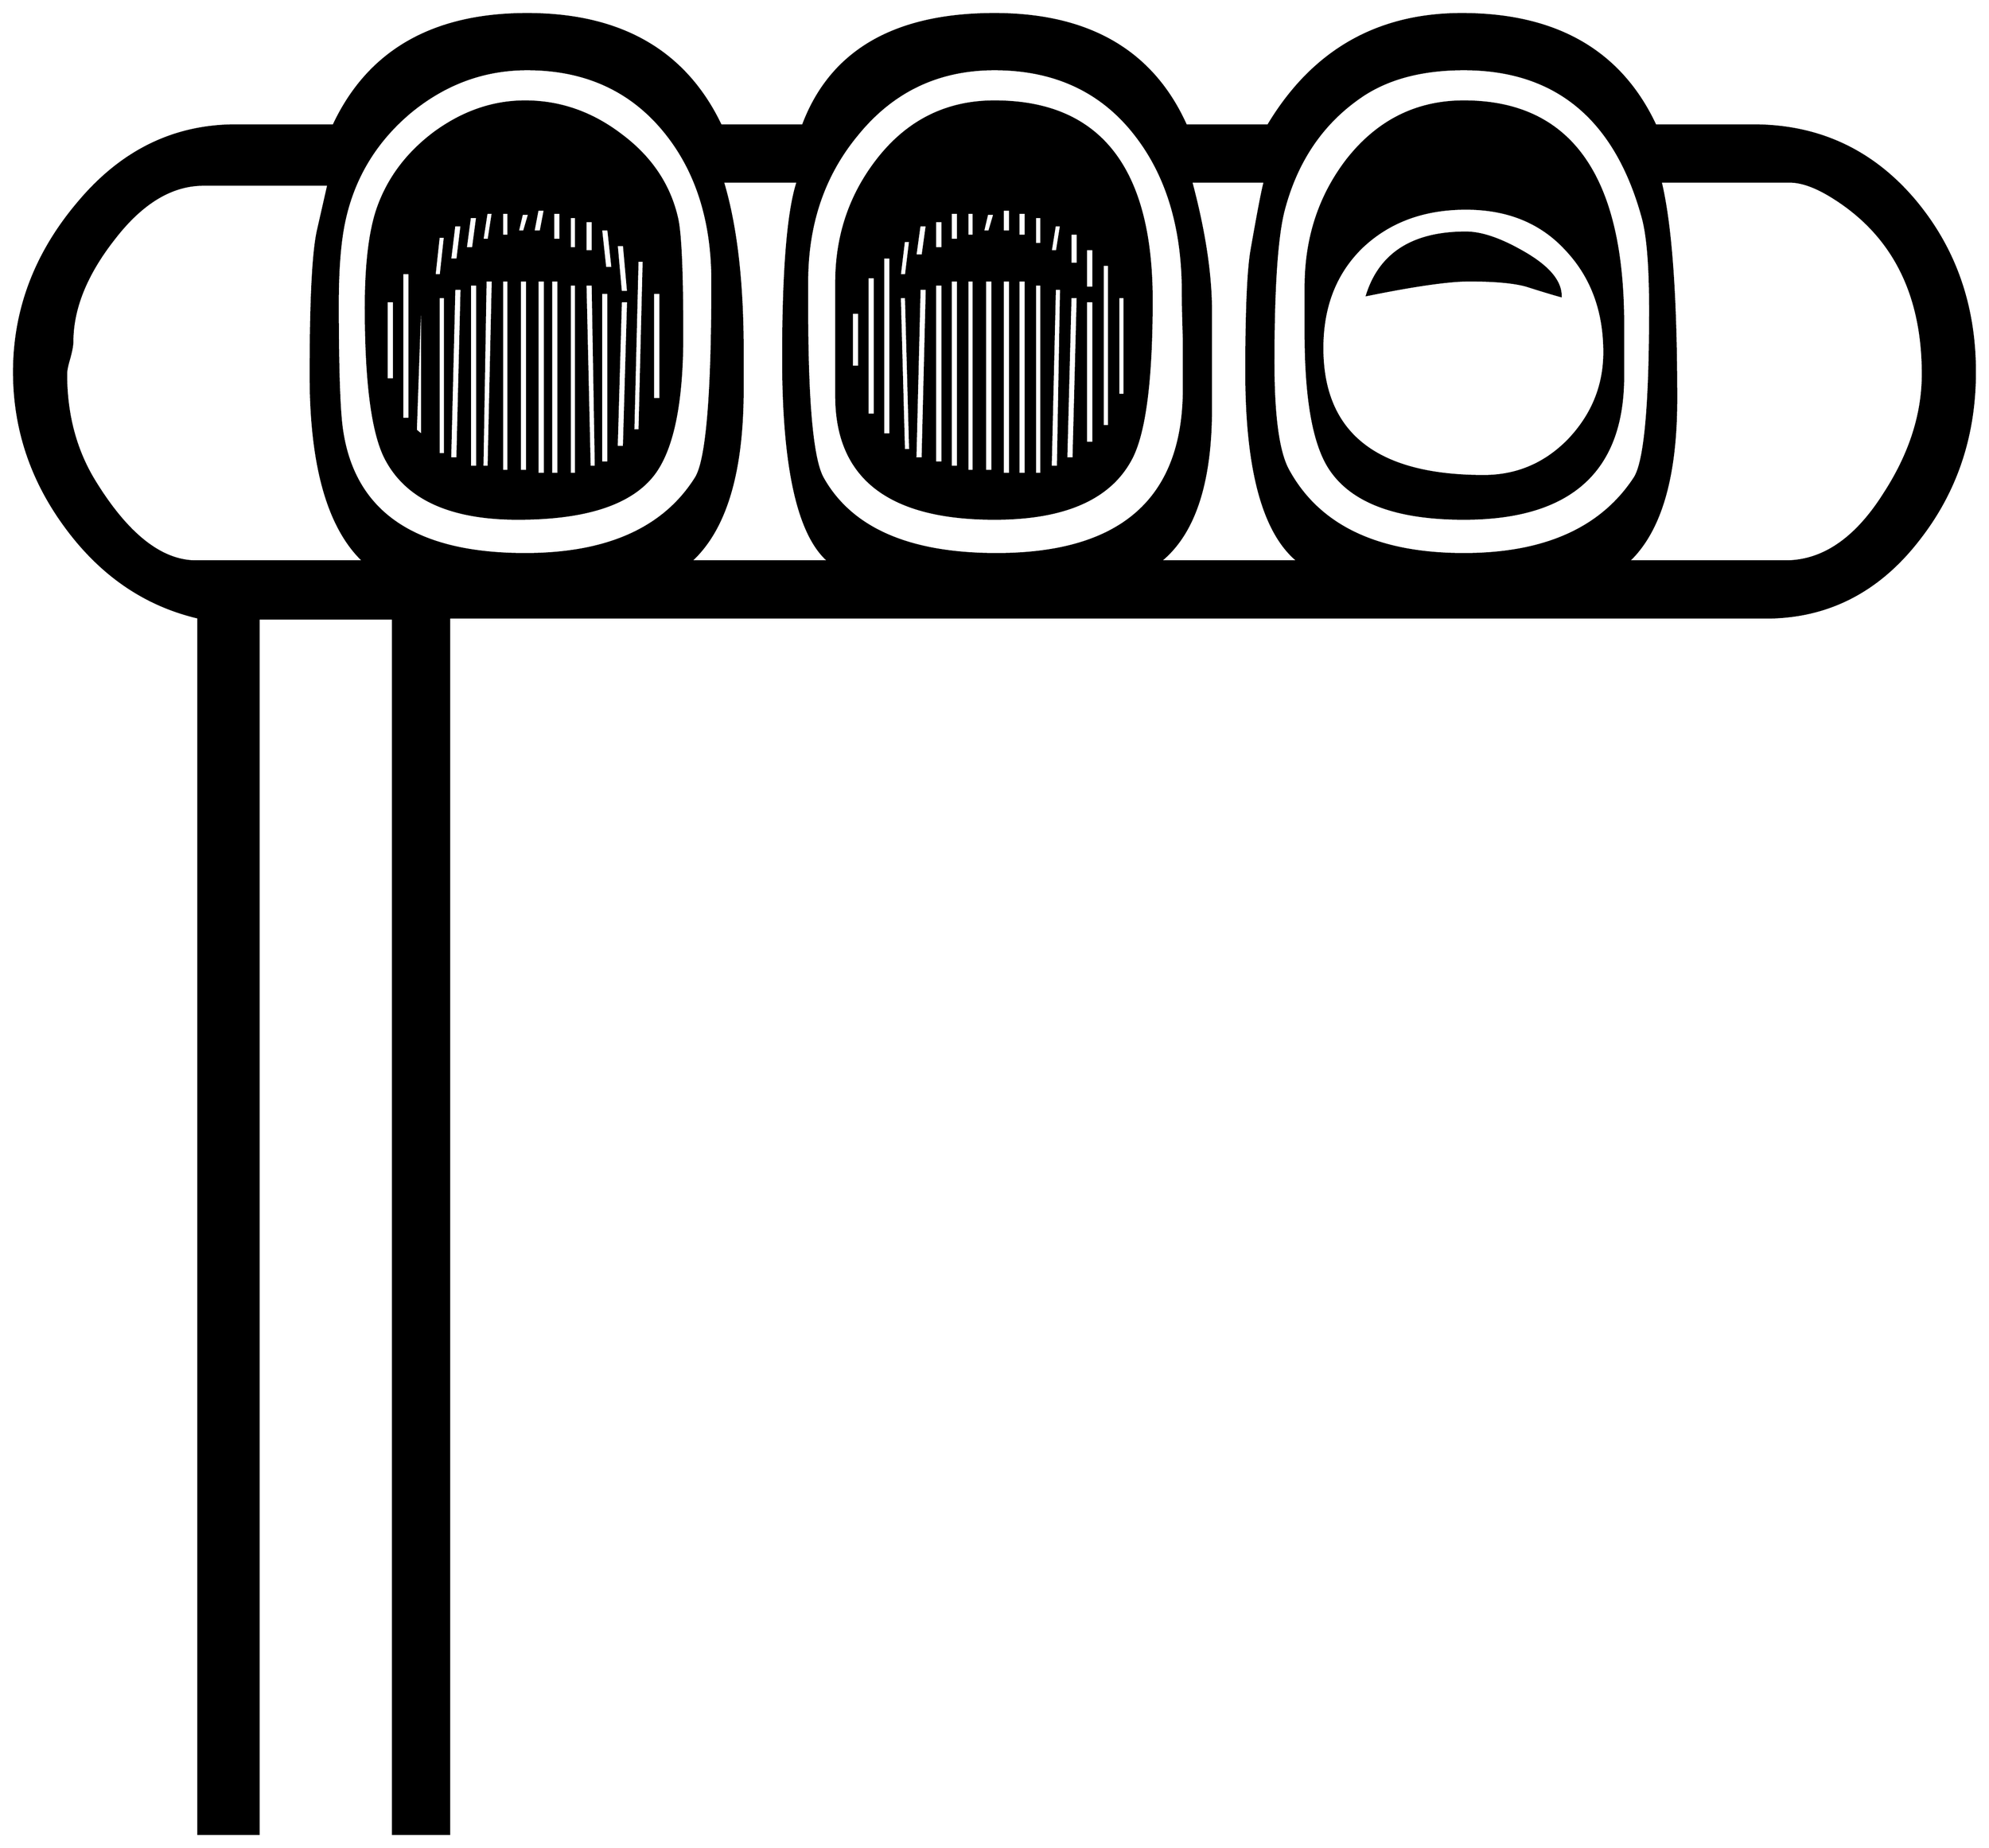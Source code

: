 


\begin{tikzpicture}[y=0.80pt, x=0.80pt, yscale=-1.0, xscale=1.0, inner sep=0pt, outer sep=0pt]
\begin{scope}[shift={(100.0,1629.0)},nonzero rule]
  \path[draw=.,fill=.,line width=1.600pt] (1966.0,-1036.0) ..
    controls (1966.0,-974.667) and (1948.0,-921.0) ..
    (1912.0,-875.0) .. controls (1873.333,-825.0) and
    (1824.333,-800.0) .. (1765.0,-800.0) -- (500.0,-800.0) --
    (500.0,369.0) -- (446.0,369.0) -- (446.0,-799.0) --
    (317.0,-799.0) -- (317.0,369.0) -- (259.0,369.0) --
    (259.0,-800.0) .. controls (207.667,-812.0) and (165.0,-841.333)
    .. (131.0,-888.0) .. controls (98.333,-932.667) and
    (82.0,-982.0) .. (82.0,-1036.0) .. controls (82.0,-1096.0)
    and (102.667,-1150.333) .. (144.0,-1199.0) .. controls
    (185.333,-1248.333) and (235.667,-1273.0) .. (295.0,-1273.0) --
    (389.0,-1273.0) .. controls (422.333,-1344.333) and
    (484.333,-1380.0) .. (575.0,-1380.0) .. controls
    (665.0,-1380.0) and (727.0,-1344.333) .. (761.0,-1273.0) --
    (840.0,-1273.0) .. controls (866.667,-1344.333) and
    (928.0,-1380.0) .. (1024.0,-1380.0) .. controls
    (1114.667,-1380.0) and (1176.0,-1344.333) .. (1208.0,-1273.0) --
    (1287.0,-1273.0) .. controls (1329.667,-1344.333) and
    (1391.667,-1380.0) .. (1473.0,-1380.0) .. controls
    (1563.667,-1380.0) and (1625.667,-1344.333) .. (1659.0,-1273.0) --
    (1753.0,-1273.0) .. controls (1815.667,-1273.0) and
    (1867.333,-1249.0) .. (1908.0,-1201.0) .. controls
    (1946.667,-1155.0) and (1966.0,-1100.0) .. (1966.0,-1036.0) --
    cycle(1916.0,-1034.0) .. controls (1916.0,-1110.667) and
    (1887.667,-1167.0) .. (1831.0,-1203.0) .. controls
    (1814.333,-1213.667) and (1800.0,-1219.0) .. (1788.0,-1219.0) --
    (1664.0,-1219.0) .. controls (1674.0,-1177.667) and
    (1679.0,-1108.0) .. (1679.0,-1010.0) .. controls
    (1679.0,-934.667) and (1663.667,-882.667) .. (1633.0,-854.0) --
    (1784.0,-854.0) .. controls (1820.0,-854.0) and
    (1851.667,-875.667) .. (1879.0,-919.0) .. controls
    (1903.667,-957.0) and (1916.0,-995.333) .. (1916.0,-1034.0) --
    cycle(1654.0,-1096.0) .. controls (1654.0,-1137.333) and
    (1651.667,-1166.667) .. (1647.0,-1184.0) .. controls
    (1621.0,-1279.333) and (1563.667,-1327.0) .. (1475.0,-1327.0) ..
    controls (1435.667,-1327.0) and (1403.333,-1318.667) ..
    (1378.0,-1302.0) .. controls (1340.0,-1276.667) and
    (1314.667,-1240.0) .. (1302.0,-1192.0) .. controls
    (1295.333,-1166.667) and (1292.0,-1117.667) .. (1292.0,-1045.0) ..
    controls (1292.0,-993.667) and (1296.667,-959.333) ..
    (1306.0,-942.0) .. controls (1335.333,-888.0) and
    (1391.667,-861.0) .. (1475.0,-861.0) .. controls
    (1552.333,-861.0) and (1607.0,-885.333) .. (1639.0,-934.0) ..
    controls (1649.0,-949.333) and (1654.0,-1003.333) ..
    (1654.0,-1096.0) -- cycle(1316.0,-854.0) .. controls
    (1282.667,-880.667) and (1266.0,-941.333) .. (1266.0,-1036.0) ..
    controls (1266.0,-1094.667) and (1267.667,-1133.667) ..
    (1271.0,-1153.0) .. controls (1280.333,-1206.333) and
    (1285.0,-1228.333) .. (1285.0,-1219.0) -- (1213.0,-1219.0) ..
    controls (1225.667,-1171.667) and (1232.0,-1130.0) ..
    (1232.0,-1094.0) -- (1232.0,-1001.0) .. controls
    (1232.0,-929.0) and (1215.667,-880.0) .. (1183.0,-854.0) --
    (1316.0,-854.0) -- cycle(1206.0,-1020.0) .. controls
    (1206.0,-1030.667) and (1206.0,-1046.333) .. (1206.0,-1067.0) ..
    controls (1205.333,-1087.0) and (1205.0,-1102.333) ..
    (1205.0,-1113.0) .. controls (1205.0,-1173.667) and
    (1190.333,-1223.333) .. (1161.0,-1262.0) .. controls
    (1128.333,-1305.333) and (1082.667,-1327.0) .. (1024.0,-1327.0) ..
    controls (970.0,-1327.0) and (926.0,-1306.0) ..
    (892.0,-1264.0) .. controls (860.0,-1225.333) and
    (844.0,-1178.333) .. (844.0,-1123.0) -- (844.0,-1097.0) ..
    controls (844.0,-1006.333) and (849.0,-952.0) ..
    (859.0,-934.0) .. controls (886.333,-885.333) and (942.0,-861.0)
    .. (1026.0,-861.0) .. controls (1146.0,-861.0) and
    (1206.0,-914.0) .. (1206.0,-1020.0) -- cycle(865.0,-854.0)
    .. controls (835.667,-878.667) and (821.0,-943.667) ..
    (821.0,-1049.0) .. controls (821.0,-1134.333) and
    (825.667,-1191.0) .. (835.0,-1219.0) -- (763.0,-1219.0) ..
    controls (775.667,-1177.0) and (782.0,-1123.0) ..
    (782.0,-1057.0) -- (782.0,-1019.0) .. controls
    (782.0,-939.0) and (765.333,-884.0) .. (732.0,-854.0) --
    (865.0,-854.0) -- cycle(753.0,-1123.0) .. controls
    (753.0,-1181.0) and (738.0,-1228.667) .. (708.0,-1266.0) ..
    controls (675.333,-1306.667) and (631.0,-1327.0) ..
    (575.0,-1327.0) .. controls (533.667,-1327.0) and
    (496.333,-1313.333) .. (463.0,-1286.0) .. controls
    (430.333,-1258.667) and (409.333,-1224.667) .. (400.0,-1184.0) ..
    controls (395.333,-1164.0) and (393.0,-1136.667) ..
    (393.0,-1102.0) .. controls (393.0,-1040.0) and
    (394.333,-999.667) .. (397.0,-981.0) .. controls (408.333,-901.0)
    and (467.0,-861.0) .. (573.0,-861.0) .. controls
    (651.667,-861.0) and (706.333,-885.333) .. (737.0,-934.0) ..
    controls (747.667,-950.667) and (753.0,-1013.667) ..
    (753.0,-1123.0) -- cycle(418.0,-854.0) .. controls
    (384.0,-886.0) and (367.0,-945.667) .. (367.0,-1033.0) ..
    controls (367.0,-1105.0) and (369.333,-1151.333) ..
    (374.0,-1172.0) .. controls (380.667,-1201.333) and
    (384.0,-1216.0) .. (384.0,-1216.0) -- (264.0,-1216.0) ..
    controls (233.333,-1216.0) and (204.667,-1198.667) ..
    (178.0,-1164.0) .. controls (151.333,-1130.0) and
    (138.0,-1097.0) .. (138.0,-1065.0) .. controls
    (138.0,-1061.667) and (137.0,-1056.333) .. (135.0,-1049.0) ..
    controls (133.0,-1042.333) and (132.0,-1037.333) ..
    (132.0,-1034.0) .. controls (132.0,-994.667) and
    (141.333,-960.0) .. (160.0,-930.0) .. controls (191.333,-879.333)
    and (223.667,-854.0) .. (257.0,-854.0) -- (418.0,-854.0) --
    cycle(1628.0,-1030.0) .. controls (1627.333,-940.0) and
    (1576.333,-895.0) .. (1475.0,-895.0) .. controls
    (1411.0,-895.0) and (1368.333,-910.667) .. (1347.0,-942.0) ..
    controls (1331.0,-965.333) and (1323.0,-1009.0) ..
    (1323.0,-1073.0) -- (1323.0,-1118.0) .. controls
    (1323.0,-1164.667) and (1336.333,-1205.333) .. (1363.0,-1240.0) ..
    controls (1392.333,-1277.333) and (1429.667,-1296.0) ..
    (1475.0,-1296.0) .. controls (1577.667,-1296.0) and
    (1628.667,-1223.667) .. (1628.0,-1079.0) -- (1628.0,-1030.0) --
    cycle(1175.0,-1105.0) .. controls (1175.0,-1029.667) and
    (1168.667,-979.333) .. (1156.0,-954.0) .. controls
    (1136.0,-914.667) and (1092.0,-895.0) .. (1024.0,-895.0) ..
    controls (922.667,-895.0) and (872.0,-934.333) ..
    (872.0,-1013.0) -- (872.0,-1122.0) .. controls
    (872.0,-1168.0) and (886.0,-1208.333) .. (914.0,-1243.0) ..
    controls (942.667,-1278.333) and (979.333,-1296.0) ..
    (1024.0,-1296.0) .. controls (1124.667,-1296.0) and
    (1175.0,-1232.333) .. (1175.0,-1105.0) -- cycle(724.0,-1071.0)
    .. controls (724.0,-1005.667) and (714.667,-961.0) ..
    (696.0,-937.0) .. controls (674.0,-909.0) and (630.667,-895.0)
    .. (566.0,-895.0) .. controls (501.333,-895.0) and
    (459.0,-914.333) .. (439.0,-953.0) .. controls (426.333,-977.667)
    and (420.0,-1026.0) .. (420.0,-1098.0) .. controls
    (420.0,-1138.667) and (423.667,-1170.0) .. (431.0,-1192.0) ..
    controls (441.0,-1221.333) and (459.333,-1246.0) ..
    (486.0,-1266.0) .. controls (513.333,-1286.0) and
    (542.333,-1296.0) .. (573.0,-1296.0) .. controls
    (606.333,-1296.0) and (637.0,-1285.333) .. (665.0,-1264.0) ..
    controls (693.667,-1242.667) and (711.667,-1216.0) ..
    (719.0,-1184.0) .. controls (722.333,-1170.0) and
    (724.0,-1132.333) .. (724.0,-1071.0) -- cycle(1610.0,-1055.0)
    .. controls (1610.0,-1095.0) and (1597.667,-1128.0) ..
    (1573.0,-1154.0) .. controls (1549.0,-1180.0) and
    (1517.0,-1193.0) .. (1477.0,-1193.0) .. controls
    (1436.333,-1193.0) and (1403.0,-1180.667) .. (1377.0,-1156.0) ..
    controls (1351.667,-1131.333) and (1339.0,-1099.0) ..
    (1339.0,-1059.0) .. controls (1339.0,-977.0) and
    (1390.667,-936.0) .. (1494.0,-936.0) .. controls
    (1526.0,-936.0) and (1553.333,-947.667) .. (1576.0,-971.0) ..
    controls (1598.667,-995.0) and (1610.0,-1023.0) ..
    (1610.0,-1055.0) -- cycle(1104.0,-1140.0) --
    (1104.0,-1169.0) -- (1097.0,-1169.0) -- (1097.0,-1140.0) --
    (1104.0,-1140.0) -- cycle(1119.0,-1117.0) --
    (1119.0,-1154.0) -- (1112.0,-1154.0) -- (1112.0,-1117.0) --
    (1119.0,-1117.0) -- cycle(1088.0,-1177.0) --
    (1082.0,-1177.0) -- (1078.0,-1152.0) -- (1084.0,-1152.0) --
    (1088.0,-1177.0) -- cycle(1069.0,-1159.0) --
    (1069.0,-1185.0) -- (1063.0,-1185.0) -- (1063.0,-1159.0) --
    (1069.0,-1159.0) -- cycle(1054.0,-1167.0) --
    (1054.0,-1189.0) -- (1047.0,-1189.0) -- (1047.0,-1167.0) --
    (1054.0,-1167.0) -- cycle(1039.0,-1171.0) --
    (1039.0,-1192.0) -- (1032.0,-1192.0) -- (1032.0,-1171.0) --
    (1039.0,-1171.0) -- cycle(1149.0,-1014.0) --
    (1149.0,-1108.0) -- (1143.0,-1108.0) -- (1143.0,-1014.0) --
    (1149.0,-1014.0) -- cycle(1024.0,-1188.0) --
    (1017.0,-1188.0) -- (1013.0,-1171.0) -- (1019.0,-1171.0) --
    (1024.0,-1188.0) -- cycle(1134.0,-984.0) -- (1134.0,-1139.0)
    -- (1128.0,-1139.0) -- (1128.0,-984.0) -- (1134.0,-984.0) --
    cycle(1004.0,-1167.0) -- (1004.0,-1189.0) -- (998.0,-1189.0)
    -- (998.0,-1167.0) -- (1004.0,-1167.0) --
    cycle(989.0,-1163.0) -- (989.0,-1189.0) -- (982.0,-1189.0)
    -- (982.0,-1163.0) -- (989.0,-1163.0) --
    cycle(1119.0,-968.0) -- (1119.0,-1104.0) -- (1112.0,-1104.0)
    -- (1112.0,-968.0) -- (1119.0,-968.0) --
    cycle(974.0,-1155.0) -- (974.0,-1181.0) -- (967.0,-1181.0)
    -- (967.0,-1155.0) -- (974.0,-1155.0) --
    cycle(1104.0,-1108.0) -- (1097.0,-1108.0) -- (1093.0,-953.0)
    -- (1100.0,-953.0) -- (1104.0,-1108.0) --
    cycle(959.0,-1177.0) -- (952.0,-1177.0) -- (948.0,-1148.0)
    -- (955.0,-1148.0) -- (959.0,-1177.0) --
    cycle(1088.0,-1116.0) -- (1082.0,-1116.0) -- (1078.0,-945.0)
    -- (1085.0,-945.0) -- (1088.0,-1116.0) --
    cycle(1069.0,-938.0) -- (1069.0,-1120.0) -- (1063.0,-1120.0)
    -- (1063.0,-938.0) -- (1069.0,-938.0) --
    cycle(943.0,-1162.0) -- (937.0,-1162.0) -- (933.0,-1129.0)
    -- (939.0,-1129.0) -- (943.0,-1162.0) --
    cycle(1054.0,-938.0) -- (1054.0,-1124.0) -- (1047.0,-1124.0)
    -- (1047.0,-938.0) -- (1054.0,-938.0) --
    cycle(1039.0,-938.0) -- (1039.0,-1124.0) -- (1032.0,-1124.0)
    -- (1032.0,-938.0) -- (1039.0,-938.0) --
    cycle(1022.0,-941.0) -- (1022.0,-1124.0) -- (1015.0,-1124.0)
    -- (1015.0,-941.0) -- (1022.0,-941.0) --
    cycle(1004.0,-941.0) -- (1004.0,-1124.0) -- (998.0,-1124.0)
    -- (998.0,-941.0) -- (1004.0,-941.0) -- cycle(989.0,-945.0)
    -- (989.0,-1124.0) -- (982.0,-1124.0) -- (982.0,-945.0) --
    (989.0,-945.0) -- cycle(974.0,-949.0) -- (974.0,-1120.0) --
    (967.0,-1120.0) -- (967.0,-949.0) -- (974.0,-949.0) --
    cycle(959.0,-1116.0) -- (952.0,-1116.0) -- (948.0,-953.0) --
    (955.0,-953.0) -- (959.0,-1116.0) -- cycle(924.0,-976.0) --
    (924.0,-1146.0) -- (917.0,-1146.0) -- (917.0,-976.0) --
    (924.0,-976.0) -- cycle(943.0,-961.0) -- (939.0,-1108.0) --
    (933.0,-1108.0) -- (937.0,-961.0) -- (943.0,-961.0) --
    cycle(909.0,-995.0) -- (909.0,-1127.0) -- (902.0,-1127.0) --
    (902.0,-995.0) -- (909.0,-995.0) -- cycle(894.0,-1041.0) --
    (894.0,-1093.0) -- (887.0,-1093.0) -- (887.0,-1041.0) --
    (894.0,-1041.0) -- cycle(657.0,-1136.0) -- (653.0,-1173.0)
    -- (646.0,-1173.0) -- (650.0,-1136.0) -- (657.0,-1136.0) --
    cycle(672.0,-1113.0) -- (668.0,-1158.0) -- (661.0,-1158.0)
    -- (665.0,-1113.0) -- (672.0,-1113.0) --
    cycle(638.0,-1152.0) -- (638.0,-1181.0) -- (631.0,-1181.0)
    -- (631.0,-1152.0) -- (638.0,-1152.0) --
    cycle(622.0,-1155.0) -- (622.0,-1185.0) -- (616.0,-1185.0)
    -- (616.0,-1155.0) -- (622.0,-1155.0) --
    cycle(607.0,-1163.0) -- (607.0,-1189.0) -- (600.0,-1189.0)
    -- (600.0,-1163.0) -- (607.0,-1163.0) --
    cycle(592.0,-1192.0) -- (585.0,-1192.0) -- (581.0,-1171.0)
    -- (588.0,-1171.0) -- (592.0,-1192.0) --
    cycle(703.0,-1010.0) -- (703.0,-1112.0) -- (696.0,-1112.0)
    -- (696.0,-1010.0) -- (703.0,-1010.0) --
    cycle(577.0,-1188.0) -- (570.0,-1188.0) -- (566.0,-1171.0)
    -- (572.0,-1171.0) -- (577.0,-1188.0) --
    cycle(687.0,-1143.0) -- (681.0,-1143.0) -- (677.0,-980.0) --
    (683.0,-980.0) -- (687.0,-1143.0) -- cycle(557.0,-1167.0) --
    (557.0,-1189.0) -- (551.0,-1189.0) -- (551.0,-1167.0) --
    (557.0,-1167.0) -- cycle(542.0,-1189.0) -- (536.0,-1189.0)
    -- (532.0,-1163.0) -- (538.0,-1163.0) -- (542.0,-1189.0) --
    cycle(672.0,-1104.0) -- (665.0,-1104.0) -- (661.0,-964.0) --
    (668.0,-964.0) -- (672.0,-1104.0) -- cycle(527.0,-1185.0) --
    (520.0,-1185.0) -- (516.0,-1155.0) -- (523.0,-1155.0) --
    (527.0,-1185.0) -- cycle(653.0,-949.0) -- (653.0,-1112.0) --
    (646.0,-1112.0) -- (646.0,-949.0) -- (653.0,-949.0) --
    cycle(641.0,-945.0) -- (638.0,-1120.0) -- (631.0,-1120.0) --
    (635.0,-945.0) -- (641.0,-945.0) -- cycle(512.0,-1177.0) --
    (505.0,-1177.0) -- (501.0,-1144.0) -- (508.0,-1144.0) --
    (512.0,-1177.0) -- cycle(622.0,-938.0) -- (622.0,-1120.0) --
    (616.0,-1120.0) -- (616.0,-938.0) -- (622.0,-938.0) --
    cycle(496.0,-1166.0) -- (490.0,-1166.0) -- (486.0,-1129.0)
    -- (492.0,-1129.0) -- (496.0,-1166.0) -- cycle(605.0,-938.0)
    -- (605.0,-1124.0) -- (598.0,-1124.0) -- (598.0,-938.0) --
    (605.0,-938.0) -- cycle(592.0,-938.0) -- (592.0,-1124.0) --
    (585.0,-1124.0) -- (585.0,-938.0) -- (592.0,-938.0) --
    cycle(575.0,-941.0) -- (575.0,-1124.0) -- (568.0,-1124.0) --
    (568.0,-941.0) -- (575.0,-941.0) -- cycle(557.0,-941.0) --
    (557.0,-1124.0) -- (551.0,-1124.0) -- (551.0,-941.0) --
    (557.0,-941.0) -- cycle(542.0,-1124.0) -- (535.0,-1124.0) --
    (532.0,-945.0) -- (538.0,-945.0) -- (542.0,-1124.0) --
    cycle(527.0,-945.0) -- (527.0,-1120.0) -- (520.0,-1120.0) --
    (520.0,-945.0) -- (527.0,-945.0) -- cycle(512.0,-1116.0) --
    (505.0,-1116.0) -- (501.0,-953.0) -- (508.0,-953.0) --
    (512.0,-1116.0) -- cycle(474.0,-975.0) -- (474.0,-1151.0) --
    (468.0,-980.0) -- (474.0,-975.0) -- cycle(496.0,-957.0) --
    (496.0,-1108.0) -- (490.0,-1108.0) -- (490.0,-957.0) --
    (496.0,-957.0) -- cycle(462.0,-991.0) -- (462.0,-1131.0) --
    (455.0,-1131.0) -- (455.0,-991.0) -- (462.0,-991.0) --
    cycle(447.0,-1029.0) -- (447.0,-1104.0) -- (440.0,-1104.0)
    -- (440.0,-1029.0) -- (447.0,-1029.0) --
    cycle(1568.0,-1109.0) .. controls (1560.667,-1111.0) and
    (1549.667,-1114.333) .. (1535.0,-1119.0) .. controls
    (1523.0,-1122.333) and (1504.667,-1124.0) .. (1480.0,-1124.0) ..
    controls (1460.667,-1124.0) and (1428.0,-1119.333) ..
    (1382.0,-1110.0) .. controls (1394.667,-1150.0) and
    (1426.333,-1170.0) .. (1477.0,-1170.0) .. controls
    (1492.333,-1170.0) and (1511.333,-1163.333) .. (1534.0,-1150.0) ..
    controls (1556.667,-1136.667) and (1568.0,-1123.0) ..
    (1568.0,-1109.0) -- cycle;
\end{scope}

\end{tikzpicture}

